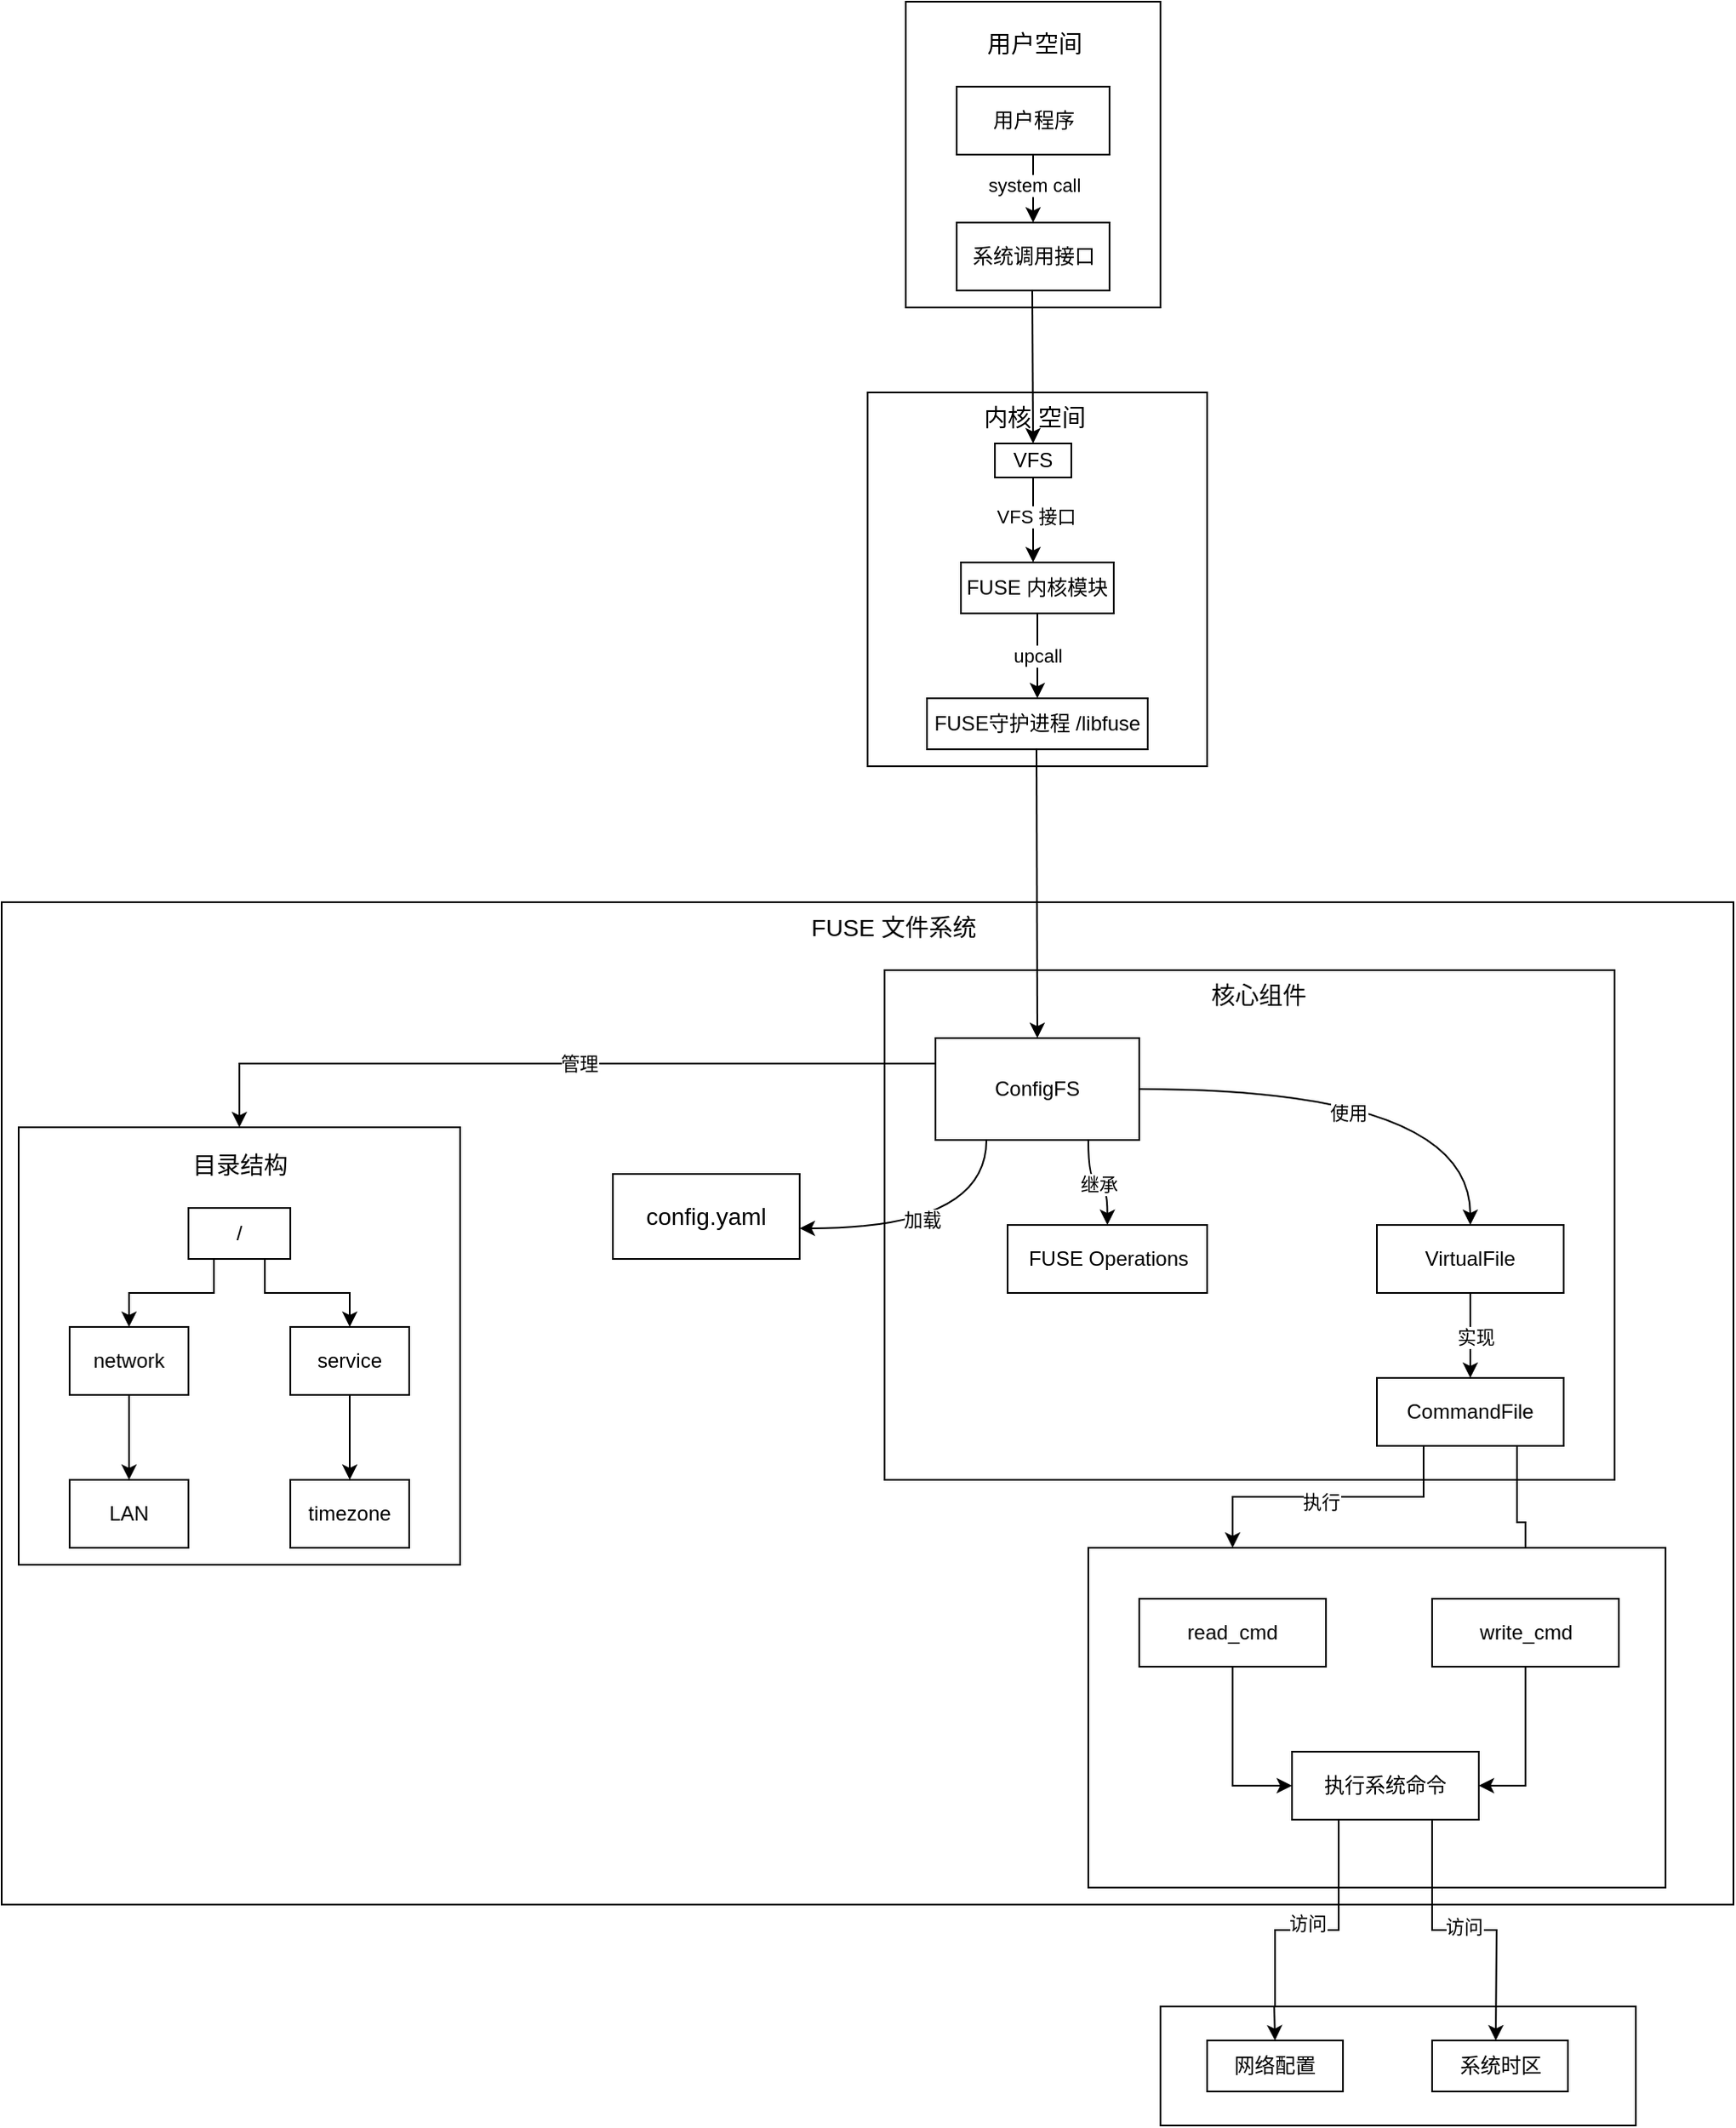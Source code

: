 <mxfile version="26.0.6" pages="2">
  <diagram name="第 1 页" id="SGtt7-OJMdf_N2xyrFZu">
    <mxGraphModel dx="1426" dy="783" grid="1" gridSize="10" guides="1" tooltips="1" connect="1" arrows="1" fold="1" page="1" pageScale="1" pageWidth="20000" pageHeight="15000" math="0" shadow="0">
      <root>
        <mxCell id="0" />
        <mxCell id="1" parent="0" />
        <mxCell id="IP_JxdHGJETqCByfs_0r-2" value="" style="rounded=0;whiteSpace=wrap;html=1;" vertex="1" parent="1">
          <mxGeometry x="872.5" y="270" width="150" height="180" as="geometry" />
        </mxCell>
        <mxCell id="IP_JxdHGJETqCByfs_0r-3" value="&lt;font style=&quot;font-size: 14px;&quot;&gt;用户空间&lt;/font&gt;" style="text;html=1;align=center;verticalAlign=middle;resizable=0;points=[];autosize=1;strokeColor=none;fillColor=none;" vertex="1" parent="1">
          <mxGeometry x="907.5" y="280" width="80" height="30" as="geometry" />
        </mxCell>
        <mxCell id="IP_JxdHGJETqCByfs_0r-11" value="" style="edgeStyle=orthogonalEdgeStyle;rounded=0;orthogonalLoop=1;jettySize=auto;html=1;" edge="1" parent="1" source="IP_JxdHGJETqCByfs_0r-5" target="IP_JxdHGJETqCByfs_0r-6">
          <mxGeometry relative="1" as="geometry" />
        </mxCell>
        <mxCell id="IP_JxdHGJETqCByfs_0r-12" value="system call" style="edgeLabel;html=1;align=center;verticalAlign=middle;resizable=0;points=[];" vertex="1" connectable="0" parent="IP_JxdHGJETqCByfs_0r-11">
          <mxGeometry x="-0.1" relative="1" as="geometry">
            <mxPoint as="offset" />
          </mxGeometry>
        </mxCell>
        <mxCell id="IP_JxdHGJETqCByfs_0r-5" value="用户程序" style="rounded=0;whiteSpace=wrap;html=1;" vertex="1" parent="1">
          <mxGeometry x="902.5" y="320" width="90" height="40" as="geometry" />
        </mxCell>
        <mxCell id="IP_JxdHGJETqCByfs_0r-6" value="系统调用接口" style="rounded=0;whiteSpace=wrap;html=1;" vertex="1" parent="1">
          <mxGeometry x="902.5" y="400" width="90" height="40" as="geometry" />
        </mxCell>
        <mxCell id="IP_JxdHGJETqCByfs_0r-14" value="" style="rounded=0;whiteSpace=wrap;html=1;" vertex="1" parent="1">
          <mxGeometry x="850" y="500" width="200" height="220" as="geometry" />
        </mxCell>
        <mxCell id="IP_JxdHGJETqCByfs_0r-15" value="&lt;font style=&quot;font-size: 14px;&quot;&gt;内核 空间&lt;/font&gt;" style="text;html=1;align=center;verticalAlign=middle;resizable=0;points=[];autosize=1;strokeColor=none;fillColor=none;" vertex="1" parent="1">
          <mxGeometry x="907.5" y="500" width="80" height="30" as="geometry" />
        </mxCell>
        <mxCell id="IP_JxdHGJETqCByfs_0r-18" value="" style="edgeStyle=orthogonalEdgeStyle;rounded=0;orthogonalLoop=1;jettySize=auto;html=1;" edge="1" parent="1" source="IP_JxdHGJETqCByfs_0r-16" target="IP_JxdHGJETqCByfs_0r-17">
          <mxGeometry relative="1" as="geometry">
            <Array as="points">
              <mxPoint x="948" y="600" />
              <mxPoint x="948" y="600" />
            </Array>
          </mxGeometry>
        </mxCell>
        <mxCell id="IP_JxdHGJETqCByfs_0r-19" value="VFS 接口" style="edgeLabel;html=1;align=center;verticalAlign=middle;resizable=0;points=[];" vertex="1" connectable="0" parent="IP_JxdHGJETqCByfs_0r-18">
          <mxGeometry x="-0.08" y="1" relative="1" as="geometry">
            <mxPoint as="offset" />
          </mxGeometry>
        </mxCell>
        <mxCell id="IP_JxdHGJETqCByfs_0r-16" value="VFS" style="rounded=0;whiteSpace=wrap;html=1;" vertex="1" parent="1">
          <mxGeometry x="925" y="530" width="45" height="20" as="geometry" />
        </mxCell>
        <mxCell id="IP_JxdHGJETqCByfs_0r-22" value="upcall" style="edgeStyle=orthogonalEdgeStyle;rounded=0;orthogonalLoop=1;jettySize=auto;html=1;" edge="1" parent="1" source="IP_JxdHGJETqCByfs_0r-17" target="IP_JxdHGJETqCByfs_0r-20">
          <mxGeometry relative="1" as="geometry" />
        </mxCell>
        <mxCell id="IP_JxdHGJETqCByfs_0r-17" value="FUSE 内核模块" style="rounded=0;whiteSpace=wrap;html=1;" vertex="1" parent="1">
          <mxGeometry x="905" y="600" width="90" height="30" as="geometry" />
        </mxCell>
        <mxCell id="IP_JxdHGJETqCByfs_0r-20" value="FUSE守护进程 /libfuse" style="rounded=0;whiteSpace=wrap;html=1;" vertex="1" parent="1">
          <mxGeometry x="885" y="680" width="130" height="30" as="geometry" />
        </mxCell>
        <mxCell id="IP_JxdHGJETqCByfs_0r-77" value="" style="endArrow=classic;html=1;rounded=0;elbow=vertical;entryX=0.5;entryY=0;entryDx=0;entryDy=0;" edge="1" parent="1" target="IP_JxdHGJETqCByfs_0r-16">
          <mxGeometry width="50" height="50" relative="1" as="geometry">
            <mxPoint x="947" y="440" as="sourcePoint" />
            <mxPoint x="947" y="520" as="targetPoint" />
          </mxGeometry>
        </mxCell>
        <mxCell id="WqmLfedw4mhr-eDDyOhO-1" value="" style="rounded=0;whiteSpace=wrap;html=1;" vertex="1" parent="1">
          <mxGeometry x="340" y="800" width="1020" height="590" as="geometry" />
        </mxCell>
        <mxCell id="WqmLfedw4mhr-eDDyOhO-2" style="edgeStyle=none;rounded=0;orthogonalLoop=1;jettySize=auto;html=1;exitX=0.25;exitY=0;exitDx=0;exitDy=0;elbow=vertical;" edge="1" parent="1" source="WqmLfedw4mhr-eDDyOhO-3" target="WqmLfedw4mhr-eDDyOhO-11">
          <mxGeometry relative="1" as="geometry" />
        </mxCell>
        <mxCell id="WqmLfedw4mhr-eDDyOhO-3" value="" style="rounded=0;whiteSpace=wrap;html=1;" vertex="1" parent="1">
          <mxGeometry x="860" y="840" width="430" height="300" as="geometry" />
        </mxCell>
        <mxCell id="WqmLfedw4mhr-eDDyOhO-4" value="&lt;span style=&quot;font-size: 14px;&quot;&gt;核心组件&lt;/span&gt;" style="text;html=1;align=center;verticalAlign=middle;resizable=0;points=[];autosize=1;strokeColor=none;fillColor=none;" vertex="1" parent="1">
          <mxGeometry x="1040" y="840" width="80" height="30" as="geometry" />
        </mxCell>
        <mxCell id="WqmLfedw4mhr-eDDyOhO-5" style="edgeStyle=orthogonalEdgeStyle;rounded=0;orthogonalLoop=1;jettySize=auto;html=1;exitX=0.75;exitY=1;exitDx=0;exitDy=0;curved=1;" edge="1" parent="1" source="WqmLfedw4mhr-eDDyOhO-11" target="WqmLfedw4mhr-eDDyOhO-12">
          <mxGeometry relative="1" as="geometry" />
        </mxCell>
        <mxCell id="WqmLfedw4mhr-eDDyOhO-6" value="继承" style="edgeLabel;html=1;align=center;verticalAlign=middle;resizable=0;points=[];" vertex="1" connectable="0" parent="WqmLfedw4mhr-eDDyOhO-5">
          <mxGeometry x="-0.044" y="-1" relative="1" as="geometry">
            <mxPoint x="1" as="offset" />
          </mxGeometry>
        </mxCell>
        <mxCell id="WqmLfedw4mhr-eDDyOhO-7" style="rounded=0;orthogonalLoop=1;jettySize=auto;html=1;edgeStyle=orthogonalEdgeStyle;elbow=vertical;curved=1;" edge="1" parent="1" source="WqmLfedw4mhr-eDDyOhO-11" target="WqmLfedw4mhr-eDDyOhO-15">
          <mxGeometry relative="1" as="geometry" />
        </mxCell>
        <mxCell id="WqmLfedw4mhr-eDDyOhO-8" value="使用" style="edgeLabel;html=1;align=center;verticalAlign=middle;resizable=0;points=[];" vertex="1" connectable="0" parent="WqmLfedw4mhr-eDDyOhO-7">
          <mxGeometry x="-0.11" y="-14" relative="1" as="geometry">
            <mxPoint as="offset" />
          </mxGeometry>
        </mxCell>
        <mxCell id="WqmLfedw4mhr-eDDyOhO-9" style="edgeStyle=orthogonalEdgeStyle;rounded=0;orthogonalLoop=1;jettySize=auto;html=1;exitX=0;exitY=0.25;exitDx=0;exitDy=0;entryX=0.5;entryY=0;entryDx=0;entryDy=0;elbow=vertical;" edge="1" parent="1" source="WqmLfedw4mhr-eDDyOhO-11" target="WqmLfedw4mhr-eDDyOhO-35">
          <mxGeometry relative="1" as="geometry" />
        </mxCell>
        <mxCell id="WqmLfedw4mhr-eDDyOhO-10" value="管理" style="edgeLabel;html=1;align=center;verticalAlign=middle;resizable=0;points=[];" vertex="1" connectable="0" parent="WqmLfedw4mhr-eDDyOhO-9">
          <mxGeometry x="0.073" relative="1" as="geometry">
            <mxPoint x="30" as="offset" />
          </mxGeometry>
        </mxCell>
        <mxCell id="WqmLfedw4mhr-eDDyOhO-11" value="ConfigFS" style="rounded=0;whiteSpace=wrap;html=1;" vertex="1" parent="1">
          <mxGeometry x="890" y="880" width="120" height="60" as="geometry" />
        </mxCell>
        <mxCell id="WqmLfedw4mhr-eDDyOhO-12" value="FUSE Operations" style="rounded=0;whiteSpace=wrap;html=1;" vertex="1" parent="1">
          <mxGeometry x="932.5" y="990" width="117.5" height="40" as="geometry" />
        </mxCell>
        <mxCell id="WqmLfedw4mhr-eDDyOhO-13" style="edgeStyle=orthogonalEdgeStyle;rounded=0;orthogonalLoop=1;jettySize=auto;html=1;exitX=0.5;exitY=1;exitDx=0;exitDy=0;entryX=0.5;entryY=0;entryDx=0;entryDy=0;" edge="1" parent="1" source="WqmLfedw4mhr-eDDyOhO-15" target="WqmLfedw4mhr-eDDyOhO-16">
          <mxGeometry relative="1" as="geometry" />
        </mxCell>
        <mxCell id="WqmLfedw4mhr-eDDyOhO-14" value="实现" style="edgeLabel;html=1;align=center;verticalAlign=middle;resizable=0;points=[];" vertex="1" connectable="0" parent="WqmLfedw4mhr-eDDyOhO-13">
          <mxGeometry x="0.04" y="3" relative="1" as="geometry">
            <mxPoint as="offset" />
          </mxGeometry>
        </mxCell>
        <mxCell id="WqmLfedw4mhr-eDDyOhO-15" value="VirtualFile" style="rounded=0;whiteSpace=wrap;html=1;" vertex="1" parent="1">
          <mxGeometry x="1150" y="990" width="110" height="40" as="geometry" />
        </mxCell>
        <mxCell id="WqmLfedw4mhr-eDDyOhO-53" style="edgeStyle=orthogonalEdgeStyle;rounded=0;orthogonalLoop=1;jettySize=auto;html=1;exitX=0.25;exitY=1;exitDx=0;exitDy=0;entryX=0.25;entryY=0;entryDx=0;entryDy=0;elbow=vertical;" edge="1" parent="1" source="WqmLfedw4mhr-eDDyOhO-16" target="WqmLfedw4mhr-eDDyOhO-21">
          <mxGeometry relative="1" as="geometry" />
        </mxCell>
        <mxCell id="WqmLfedw4mhr-eDDyOhO-54" value="执行" style="edgeLabel;html=1;align=center;verticalAlign=middle;resizable=0;points=[];" vertex="1" connectable="0" parent="WqmLfedw4mhr-eDDyOhO-53">
          <mxGeometry x="0.061" y="3" relative="1" as="geometry">
            <mxPoint x="1" as="offset" />
          </mxGeometry>
        </mxCell>
        <mxCell id="WqmLfedw4mhr-eDDyOhO-56" style="edgeStyle=orthogonalEdgeStyle;rounded=0;orthogonalLoop=1;jettySize=auto;html=1;exitX=0.75;exitY=1;exitDx=0;exitDy=0;elbow=vertical;" edge="1" parent="1" source="WqmLfedw4mhr-eDDyOhO-16" target="WqmLfedw4mhr-eDDyOhO-25">
          <mxGeometry relative="1" as="geometry" />
        </mxCell>
        <mxCell id="WqmLfedw4mhr-eDDyOhO-16" value="CommandFile" style="rounded=0;whiteSpace=wrap;html=1;" vertex="1" parent="1">
          <mxGeometry x="1150" y="1080" width="110" height="40" as="geometry" />
        </mxCell>
        <mxCell id="WqmLfedw4mhr-eDDyOhO-17" value="&lt;font style=&quot;font-size: 14px;&quot;&gt;config.yaml&lt;/font&gt;" style="rounded=0;whiteSpace=wrap;html=1;" vertex="1" parent="1">
          <mxGeometry x="700" y="960" width="110" height="50" as="geometry" />
        </mxCell>
        <mxCell id="WqmLfedw4mhr-eDDyOhO-18" style="edgeStyle=orthogonalEdgeStyle;rounded=0;orthogonalLoop=1;jettySize=auto;html=1;exitX=0.25;exitY=1;exitDx=0;exitDy=0;entryX=1;entryY=0.64;entryDx=0;entryDy=0;entryPerimeter=0;curved=1;" edge="1" parent="1" source="WqmLfedw4mhr-eDDyOhO-11" target="WqmLfedw4mhr-eDDyOhO-17">
          <mxGeometry relative="1" as="geometry" />
        </mxCell>
        <mxCell id="WqmLfedw4mhr-eDDyOhO-19" value="加载" style="edgeLabel;html=1;align=center;verticalAlign=middle;resizable=0;points=[];" vertex="1" connectable="0" parent="WqmLfedw4mhr-eDDyOhO-18">
          <mxGeometry x="0.11" y="-5" relative="1" as="geometry">
            <mxPoint as="offset" />
          </mxGeometry>
        </mxCell>
        <mxCell id="WqmLfedw4mhr-eDDyOhO-20" style="edgeStyle=none;rounded=0;orthogonalLoop=1;jettySize=auto;html=1;exitX=0.25;exitY=0;exitDx=0;exitDy=0;elbow=vertical;" edge="1" parent="1" source="WqmLfedw4mhr-eDDyOhO-3" target="WqmLfedw4mhr-eDDyOhO-3">
          <mxGeometry relative="1" as="geometry" />
        </mxCell>
        <mxCell id="WqmLfedw4mhr-eDDyOhO-21" value="" style="rounded=0;whiteSpace=wrap;html=1;" vertex="1" parent="1">
          <mxGeometry x="980" y="1180" width="340" height="200" as="geometry" />
        </mxCell>
        <mxCell id="WqmLfedw4mhr-eDDyOhO-22" style="edgeStyle=orthogonalEdgeStyle;rounded=0;orthogonalLoop=1;jettySize=auto;html=1;exitX=0.5;exitY=1;exitDx=0;exitDy=0;entryX=0;entryY=0.5;entryDx=0;entryDy=0;elbow=vertical;" edge="1" parent="1" source="WqmLfedw4mhr-eDDyOhO-23" target="WqmLfedw4mhr-eDDyOhO-28">
          <mxGeometry relative="1" as="geometry" />
        </mxCell>
        <mxCell id="WqmLfedw4mhr-eDDyOhO-23" value="read_cmd" style="rounded=0;whiteSpace=wrap;html=1;" vertex="1" parent="1">
          <mxGeometry x="1010" y="1210" width="110" height="40" as="geometry" />
        </mxCell>
        <mxCell id="WqmLfedw4mhr-eDDyOhO-24" style="edgeStyle=orthogonalEdgeStyle;rounded=0;orthogonalLoop=1;jettySize=auto;html=1;entryX=1;entryY=0.5;entryDx=0;entryDy=0;elbow=vertical;" edge="1" parent="1" source="WqmLfedw4mhr-eDDyOhO-25" target="WqmLfedw4mhr-eDDyOhO-28">
          <mxGeometry relative="1" as="geometry" />
        </mxCell>
        <mxCell id="WqmLfedw4mhr-eDDyOhO-25" value="write_cmd" style="rounded=0;whiteSpace=wrap;html=1;" vertex="1" parent="1">
          <mxGeometry x="1182.5" y="1210" width="110" height="40" as="geometry" />
        </mxCell>
        <mxCell id="WqmLfedw4mhr-eDDyOhO-26" style="edgeStyle=orthogonalEdgeStyle;rounded=0;orthogonalLoop=1;jettySize=auto;html=1;exitX=0.25;exitY=1;exitDx=0;exitDy=0;entryX=0.5;entryY=0;entryDx=0;entryDy=0;elbow=vertical;" edge="1" parent="1">
          <mxGeometry relative="1" as="geometry">
            <mxPoint x="1127.5" y="1340" as="sourcePoint" />
            <mxPoint x="1090" y="1470" as="targetPoint" />
            <Array as="points">
              <mxPoint x="1128" y="1405" />
              <mxPoint x="1090" y="1405" />
            </Array>
          </mxGeometry>
        </mxCell>
        <mxCell id="WqmLfedw4mhr-eDDyOhO-27" value="访问" style="edgeLabel;html=1;align=center;verticalAlign=middle;resizable=0;points=[];" vertex="1" connectable="0" parent="WqmLfedw4mhr-eDDyOhO-26">
          <mxGeometry x="0.009" y="-4" relative="1" as="geometry">
            <mxPoint x="1" as="offset" />
          </mxGeometry>
        </mxCell>
        <mxCell id="WqmLfedw4mhr-eDDyOhO-28" value="执行系统命令" style="rounded=0;whiteSpace=wrap;html=1;" vertex="1" parent="1">
          <mxGeometry x="1100" y="1300" width="110" height="40" as="geometry" />
        </mxCell>
        <mxCell id="WqmLfedw4mhr-eDDyOhO-29" value="" style="rounded=0;whiteSpace=wrap;html=1;" vertex="1" parent="1">
          <mxGeometry x="1022.5" y="1450" width="280" height="70" as="geometry" />
        </mxCell>
        <mxCell id="WqmLfedw4mhr-eDDyOhO-30" value="网络配置" style="rounded=0;whiteSpace=wrap;html=1;" vertex="1" parent="1">
          <mxGeometry x="1050" y="1470" width="80" height="30" as="geometry" />
        </mxCell>
        <mxCell id="WqmLfedw4mhr-eDDyOhO-31" value="系统时区" style="rounded=0;whiteSpace=wrap;html=1;" vertex="1" parent="1">
          <mxGeometry x="1182.5" y="1470" width="80" height="30" as="geometry" />
        </mxCell>
        <mxCell id="WqmLfedw4mhr-eDDyOhO-32" style="edgeStyle=orthogonalEdgeStyle;rounded=0;orthogonalLoop=1;jettySize=auto;html=1;exitX=0.75;exitY=1;exitDx=0;exitDy=0;entryX=0.277;entryY=0.286;entryDx=0;entryDy=0;entryPerimeter=0;elbow=vertical;" edge="1" parent="1" source="WqmLfedw4mhr-eDDyOhO-28">
          <mxGeometry relative="1" as="geometry">
            <mxPoint x="1248" y="1340" as="sourcePoint" />
            <mxPoint x="1220" y="1470" as="targetPoint" />
          </mxGeometry>
        </mxCell>
        <mxCell id="WqmLfedw4mhr-eDDyOhO-33" value="访问" style="edgeLabel;html=1;align=center;verticalAlign=middle;resizable=0;points=[];" vertex="1" connectable="0" parent="WqmLfedw4mhr-eDDyOhO-32">
          <mxGeometry x="-0.018" y="2" relative="1" as="geometry">
            <mxPoint x="1" as="offset" />
          </mxGeometry>
        </mxCell>
        <mxCell id="WqmLfedw4mhr-eDDyOhO-34" value="" style="endArrow=classic;html=1;rounded=0;elbow=vertical;" edge="1" parent="1">
          <mxGeometry width="50" height="50" relative="1" as="geometry">
            <mxPoint x="1089.5" y="1450" as="sourcePoint" />
            <mxPoint x="1090" y="1470" as="targetPoint" />
          </mxGeometry>
        </mxCell>
        <mxCell id="WqmLfedw4mhr-eDDyOhO-35" value="" style="rounded=0;whiteSpace=wrap;html=1;" vertex="1" parent="1">
          <mxGeometry x="350" y="932.5" width="260" height="257.5" as="geometry" />
        </mxCell>
        <mxCell id="WqmLfedw4mhr-eDDyOhO-36" value="&lt;span style=&quot;font-size: 14px;&quot;&gt;目录结构&lt;/span&gt;" style="text;html=1;align=center;verticalAlign=middle;resizable=0;points=[];autosize=1;strokeColor=none;fillColor=none;" vertex="1" parent="1">
          <mxGeometry x="440" y="940" width="80" height="30" as="geometry" />
        </mxCell>
        <mxCell id="WqmLfedw4mhr-eDDyOhO-37" style="edgeStyle=orthogonalEdgeStyle;rounded=0;orthogonalLoop=1;jettySize=auto;html=1;exitX=0.25;exitY=1;exitDx=0;exitDy=0;elbow=vertical;" edge="1" parent="1" source="WqmLfedw4mhr-eDDyOhO-39" target="WqmLfedw4mhr-eDDyOhO-41">
          <mxGeometry relative="1" as="geometry" />
        </mxCell>
        <mxCell id="WqmLfedw4mhr-eDDyOhO-38" style="edgeStyle=orthogonalEdgeStyle;rounded=0;orthogonalLoop=1;jettySize=auto;html=1;exitX=0.75;exitY=1;exitDx=0;exitDy=0;entryX=0.5;entryY=0;entryDx=0;entryDy=0;elbow=vertical;" edge="1" parent="1" source="WqmLfedw4mhr-eDDyOhO-39" target="WqmLfedw4mhr-eDDyOhO-43">
          <mxGeometry relative="1" as="geometry" />
        </mxCell>
        <mxCell id="WqmLfedw4mhr-eDDyOhO-39" value="/" style="rounded=0;whiteSpace=wrap;html=1;" vertex="1" parent="1">
          <mxGeometry x="450" y="980" width="60" height="30" as="geometry" />
        </mxCell>
        <mxCell id="WqmLfedw4mhr-eDDyOhO-40" style="edgeStyle=orthogonalEdgeStyle;rounded=0;orthogonalLoop=1;jettySize=auto;html=1;exitX=0.5;exitY=1;exitDx=0;exitDy=0;elbow=vertical;" edge="1" parent="1" source="WqmLfedw4mhr-eDDyOhO-41" target="WqmLfedw4mhr-eDDyOhO-44">
          <mxGeometry relative="1" as="geometry" />
        </mxCell>
        <mxCell id="WqmLfedw4mhr-eDDyOhO-41" value="network" style="rounded=0;whiteSpace=wrap;html=1;" vertex="1" parent="1">
          <mxGeometry x="380" y="1050" width="70" height="40" as="geometry" />
        </mxCell>
        <mxCell id="WqmLfedw4mhr-eDDyOhO-42" style="edgeStyle=orthogonalEdgeStyle;rounded=0;orthogonalLoop=1;jettySize=auto;html=1;exitX=0.5;exitY=1;exitDx=0;exitDy=0;elbow=vertical;" edge="1" parent="1" source="WqmLfedw4mhr-eDDyOhO-43" target="WqmLfedw4mhr-eDDyOhO-45">
          <mxGeometry relative="1" as="geometry" />
        </mxCell>
        <mxCell id="WqmLfedw4mhr-eDDyOhO-43" value="service" style="rounded=0;whiteSpace=wrap;html=1;" vertex="1" parent="1">
          <mxGeometry x="510" y="1050" width="70" height="40" as="geometry" />
        </mxCell>
        <mxCell id="WqmLfedw4mhr-eDDyOhO-44" value="LAN" style="rounded=0;whiteSpace=wrap;html=1;" vertex="1" parent="1">
          <mxGeometry x="380" y="1140" width="70" height="40" as="geometry" />
        </mxCell>
        <mxCell id="WqmLfedw4mhr-eDDyOhO-45" value="timezone" style="rounded=0;whiteSpace=wrap;html=1;" vertex="1" parent="1">
          <mxGeometry x="510" y="1140" width="70" height="40" as="geometry" />
        </mxCell>
        <mxCell id="WqmLfedw4mhr-eDDyOhO-46" value="&lt;span style=&quot;font-size: 14px;&quot;&gt;FUSE 文件系统&lt;/span&gt;" style="text;html=1;align=center;verticalAlign=middle;resizable=0;points=[];autosize=1;strokeColor=none;fillColor=none;" vertex="1" parent="1">
          <mxGeometry x="805" y="800" width="120" height="30" as="geometry" />
        </mxCell>
        <mxCell id="WqmLfedw4mhr-eDDyOhO-48" value="" style="endArrow=classic;html=1;rounded=0;elbow=vertical;entryX=0.5;entryY=0;entryDx=0;entryDy=0;" edge="1" parent="1" target="WqmLfedw4mhr-eDDyOhO-11">
          <mxGeometry width="50" height="50" relative="1" as="geometry">
            <mxPoint x="949.5" y="710" as="sourcePoint" />
            <mxPoint x="949.5" y="750" as="targetPoint" />
          </mxGeometry>
        </mxCell>
      </root>
    </mxGraphModel>
  </diagram>
  <diagram id="_9_qPz-8g7YEEqVQXZpP" name="第 2 页">
    <mxGraphModel dx="1426" dy="783" grid="1" gridSize="10" guides="1" tooltips="1" connect="1" arrows="1" fold="1" page="1" pageScale="1" pageWidth="20000" pageHeight="15000" math="0" shadow="0">
      <root>
        <mxCell id="0" />
        <mxCell id="1" parent="0" />
        <mxCell id="ssjPqu2jS7gnPc5ZwoL5-1" style="edgeStyle=none;rounded=0;orthogonalLoop=1;jettySize=auto;html=1;exitX=0.25;exitY=0;exitDx=0;exitDy=0;elbow=vertical;" edge="1" parent="1" source="ssjPqu2jS7gnPc5ZwoL5-2" target="ssjPqu2jS7gnPc5ZwoL5-10">
          <mxGeometry relative="1" as="geometry" />
        </mxCell>
        <mxCell id="ssjPqu2jS7gnPc5ZwoL5-2" value="" style="rounded=0;whiteSpace=wrap;html=1;" vertex="1" parent="1">
          <mxGeometry x="860" y="780" width="430" height="300" as="geometry" />
        </mxCell>
        <mxCell id="ssjPqu2jS7gnPc5ZwoL5-3" value="&lt;span style=&quot;font-size: 14px;&quot;&gt;核心组件&lt;/span&gt;" style="text;html=1;align=center;verticalAlign=middle;resizable=0;points=[];autosize=1;strokeColor=none;fillColor=none;" vertex="1" parent="1">
          <mxGeometry x="1040" y="780" width="80" height="30" as="geometry" />
        </mxCell>
        <mxCell id="ssjPqu2jS7gnPc5ZwoL5-4" style="edgeStyle=orthogonalEdgeStyle;rounded=0;orthogonalLoop=1;jettySize=auto;html=1;exitX=0.75;exitY=1;exitDx=0;exitDy=0;curved=1;" edge="1" parent="1" source="ssjPqu2jS7gnPc5ZwoL5-10" target="ssjPqu2jS7gnPc5ZwoL5-11">
          <mxGeometry relative="1" as="geometry" />
        </mxCell>
        <mxCell id="ssjPqu2jS7gnPc5ZwoL5-5" value="继承" style="edgeLabel;html=1;align=center;verticalAlign=middle;resizable=0;points=[];" vertex="1" connectable="0" parent="ssjPqu2jS7gnPc5ZwoL5-4">
          <mxGeometry x="-0.044" y="-1" relative="1" as="geometry">
            <mxPoint x="1" as="offset" />
          </mxGeometry>
        </mxCell>
        <mxCell id="ssjPqu2jS7gnPc5ZwoL5-6" style="rounded=0;orthogonalLoop=1;jettySize=auto;html=1;edgeStyle=orthogonalEdgeStyle;elbow=vertical;curved=1;" edge="1" parent="1" source="ssjPqu2jS7gnPc5ZwoL5-10" target="ssjPqu2jS7gnPc5ZwoL5-14">
          <mxGeometry relative="1" as="geometry" />
        </mxCell>
        <mxCell id="ssjPqu2jS7gnPc5ZwoL5-7" value="使用" style="edgeLabel;html=1;align=center;verticalAlign=middle;resizable=0;points=[];" vertex="1" connectable="0" parent="ssjPqu2jS7gnPc5ZwoL5-6">
          <mxGeometry x="-0.11" y="-14" relative="1" as="geometry">
            <mxPoint as="offset" />
          </mxGeometry>
        </mxCell>
        <mxCell id="ssjPqu2jS7gnPc5ZwoL5-8" style="edgeStyle=orthogonalEdgeStyle;rounded=0;orthogonalLoop=1;jettySize=auto;html=1;exitX=0;exitY=0.25;exitDx=0;exitDy=0;entryX=0.5;entryY=0;entryDx=0;entryDy=0;elbow=vertical;" edge="1" parent="1" source="ssjPqu2jS7gnPc5ZwoL5-10" target="ssjPqu2jS7gnPc5ZwoL5-34">
          <mxGeometry relative="1" as="geometry" />
        </mxCell>
        <mxCell id="ssjPqu2jS7gnPc5ZwoL5-9" value="管理" style="edgeLabel;html=1;align=center;verticalAlign=middle;resizable=0;points=[];" vertex="1" connectable="0" parent="ssjPqu2jS7gnPc5ZwoL5-8">
          <mxGeometry x="0.073" relative="1" as="geometry">
            <mxPoint x="30" as="offset" />
          </mxGeometry>
        </mxCell>
        <mxCell id="ssjPqu2jS7gnPc5ZwoL5-10" value="ConfigFS" style="rounded=0;whiteSpace=wrap;html=1;" vertex="1" parent="1">
          <mxGeometry x="890" y="820" width="120" height="60" as="geometry" />
        </mxCell>
        <mxCell id="ssjPqu2jS7gnPc5ZwoL5-11" value="FUSE Operations" style="rounded=0;whiteSpace=wrap;html=1;" vertex="1" parent="1">
          <mxGeometry x="932.5" y="930" width="117.5" height="40" as="geometry" />
        </mxCell>
        <mxCell id="ssjPqu2jS7gnPc5ZwoL5-12" style="edgeStyle=orthogonalEdgeStyle;rounded=0;orthogonalLoop=1;jettySize=auto;html=1;exitX=0.5;exitY=1;exitDx=0;exitDy=0;entryX=0.5;entryY=0;entryDx=0;entryDy=0;" edge="1" parent="1" source="ssjPqu2jS7gnPc5ZwoL5-14" target="ssjPqu2jS7gnPc5ZwoL5-15">
          <mxGeometry relative="1" as="geometry" />
        </mxCell>
        <mxCell id="ssjPqu2jS7gnPc5ZwoL5-13" value="实现" style="edgeLabel;html=1;align=center;verticalAlign=middle;resizable=0;points=[];" vertex="1" connectable="0" parent="ssjPqu2jS7gnPc5ZwoL5-12">
          <mxGeometry x="0.04" y="3" relative="1" as="geometry">
            <mxPoint as="offset" />
          </mxGeometry>
        </mxCell>
        <mxCell id="ssjPqu2jS7gnPc5ZwoL5-14" value="VirtualFile" style="rounded=0;whiteSpace=wrap;html=1;" vertex="1" parent="1">
          <mxGeometry x="1150" y="930" width="110" height="40" as="geometry" />
        </mxCell>
        <mxCell id="ssjPqu2jS7gnPc5ZwoL5-15" value="CommandFile" style="rounded=0;whiteSpace=wrap;html=1;" vertex="1" parent="1">
          <mxGeometry x="1150" y="1020" width="110" height="40" as="geometry" />
        </mxCell>
        <mxCell id="ssjPqu2jS7gnPc5ZwoL5-16" value="&lt;font style=&quot;font-size: 14px;&quot;&gt;config.yaml&lt;/font&gt;" style="rounded=0;whiteSpace=wrap;html=1;" vertex="1" parent="1">
          <mxGeometry x="700" y="900" width="110" height="50" as="geometry" />
        </mxCell>
        <mxCell id="ssjPqu2jS7gnPc5ZwoL5-17" style="edgeStyle=orthogonalEdgeStyle;rounded=0;orthogonalLoop=1;jettySize=auto;html=1;exitX=0.25;exitY=1;exitDx=0;exitDy=0;entryX=1;entryY=0.64;entryDx=0;entryDy=0;entryPerimeter=0;curved=1;" edge="1" parent="1" source="ssjPqu2jS7gnPc5ZwoL5-10" target="ssjPqu2jS7gnPc5ZwoL5-16">
          <mxGeometry relative="1" as="geometry" />
        </mxCell>
        <mxCell id="ssjPqu2jS7gnPc5ZwoL5-18" value="加载" style="edgeLabel;html=1;align=center;verticalAlign=middle;resizable=0;points=[];" vertex="1" connectable="0" parent="ssjPqu2jS7gnPc5ZwoL5-17">
          <mxGeometry x="0.11" y="-5" relative="1" as="geometry">
            <mxPoint as="offset" />
          </mxGeometry>
        </mxCell>
        <mxCell id="ssjPqu2jS7gnPc5ZwoL5-19" style="edgeStyle=none;rounded=0;orthogonalLoop=1;jettySize=auto;html=1;exitX=0.25;exitY=0;exitDx=0;exitDy=0;elbow=vertical;" edge="1" parent="1" source="ssjPqu2jS7gnPc5ZwoL5-2" target="ssjPqu2jS7gnPc5ZwoL5-2">
          <mxGeometry relative="1" as="geometry" />
        </mxCell>
        <mxCell id="ssjPqu2jS7gnPc5ZwoL5-20" value="" style="rounded=0;whiteSpace=wrap;html=1;" vertex="1" parent="1">
          <mxGeometry x="980" y="1120" width="340" height="200" as="geometry" />
        </mxCell>
        <mxCell id="ssjPqu2jS7gnPc5ZwoL5-21" style="edgeStyle=orthogonalEdgeStyle;rounded=0;orthogonalLoop=1;jettySize=auto;html=1;exitX=0.5;exitY=1;exitDx=0;exitDy=0;entryX=0;entryY=0.5;entryDx=0;entryDy=0;elbow=vertical;" edge="1" parent="1" source="ssjPqu2jS7gnPc5ZwoL5-22" target="ssjPqu2jS7gnPc5ZwoL5-27">
          <mxGeometry relative="1" as="geometry" />
        </mxCell>
        <mxCell id="ssjPqu2jS7gnPc5ZwoL5-22" value="read_cmd" style="rounded=0;whiteSpace=wrap;html=1;" vertex="1" parent="1">
          <mxGeometry x="1010" y="1150" width="110" height="40" as="geometry" />
        </mxCell>
        <mxCell id="ssjPqu2jS7gnPc5ZwoL5-23" style="edgeStyle=orthogonalEdgeStyle;rounded=0;orthogonalLoop=1;jettySize=auto;html=1;entryX=1;entryY=0.5;entryDx=0;entryDy=0;elbow=vertical;" edge="1" parent="1" source="ssjPqu2jS7gnPc5ZwoL5-24" target="ssjPqu2jS7gnPc5ZwoL5-27">
          <mxGeometry relative="1" as="geometry" />
        </mxCell>
        <mxCell id="ssjPqu2jS7gnPc5ZwoL5-24" value="write_cmd" style="rounded=0;whiteSpace=wrap;html=1;" vertex="1" parent="1">
          <mxGeometry x="1182.5" y="1150" width="110" height="40" as="geometry" />
        </mxCell>
        <mxCell id="ssjPqu2jS7gnPc5ZwoL5-25" style="edgeStyle=orthogonalEdgeStyle;rounded=0;orthogonalLoop=1;jettySize=auto;html=1;exitX=0.25;exitY=1;exitDx=0;exitDy=0;entryX=0.5;entryY=0;entryDx=0;entryDy=0;elbow=vertical;" edge="1" parent="1">
          <mxGeometry relative="1" as="geometry">
            <mxPoint x="1127.5" y="1280" as="sourcePoint" />
            <mxPoint x="1090" y="1410" as="targetPoint" />
            <Array as="points">
              <mxPoint x="1128" y="1345" />
              <mxPoint x="1090" y="1345" />
            </Array>
          </mxGeometry>
        </mxCell>
        <mxCell id="ssjPqu2jS7gnPc5ZwoL5-26" value="访问" style="edgeLabel;html=1;align=center;verticalAlign=middle;resizable=0;points=[];" vertex="1" connectable="0" parent="ssjPqu2jS7gnPc5ZwoL5-25">
          <mxGeometry x="0.009" y="-4" relative="1" as="geometry">
            <mxPoint x="1" as="offset" />
          </mxGeometry>
        </mxCell>
        <mxCell id="ssjPqu2jS7gnPc5ZwoL5-27" value="执行系统命令" style="rounded=0;whiteSpace=wrap;html=1;" vertex="1" parent="1">
          <mxGeometry x="1100" y="1240" width="110" height="40" as="geometry" />
        </mxCell>
        <mxCell id="ssjPqu2jS7gnPc5ZwoL5-28" value="" style="rounded=0;whiteSpace=wrap;html=1;" vertex="1" parent="1">
          <mxGeometry x="1022.5" y="1390" width="280" height="70" as="geometry" />
        </mxCell>
        <mxCell id="ssjPqu2jS7gnPc5ZwoL5-29" value="网络配置" style="rounded=0;whiteSpace=wrap;html=1;" vertex="1" parent="1">
          <mxGeometry x="1050" y="1410" width="80" height="30" as="geometry" />
        </mxCell>
        <mxCell id="ssjPqu2jS7gnPc5ZwoL5-30" value="系统时区" style="rounded=0;whiteSpace=wrap;html=1;" vertex="1" parent="1">
          <mxGeometry x="1182.5" y="1410" width="80" height="30" as="geometry" />
        </mxCell>
        <mxCell id="ssjPqu2jS7gnPc5ZwoL5-31" style="edgeStyle=orthogonalEdgeStyle;rounded=0;orthogonalLoop=1;jettySize=auto;html=1;exitX=0.75;exitY=1;exitDx=0;exitDy=0;entryX=0.277;entryY=0.286;entryDx=0;entryDy=0;entryPerimeter=0;elbow=vertical;" edge="1" parent="1" source="ssjPqu2jS7gnPc5ZwoL5-27">
          <mxGeometry relative="1" as="geometry">
            <mxPoint x="1248" y="1280" as="sourcePoint" />
            <mxPoint x="1220" y="1410" as="targetPoint" />
          </mxGeometry>
        </mxCell>
        <mxCell id="ssjPqu2jS7gnPc5ZwoL5-32" value="访问" style="edgeLabel;html=1;align=center;verticalAlign=middle;resizable=0;points=[];" vertex="1" connectable="0" parent="ssjPqu2jS7gnPc5ZwoL5-31">
          <mxGeometry x="-0.018" y="2" relative="1" as="geometry">
            <mxPoint x="1" as="offset" />
          </mxGeometry>
        </mxCell>
        <mxCell id="ssjPqu2jS7gnPc5ZwoL5-33" value="" style="endArrow=classic;html=1;rounded=0;elbow=vertical;" edge="1" parent="1">
          <mxGeometry width="50" height="50" relative="1" as="geometry">
            <mxPoint x="1089.5" y="1390" as="sourcePoint" />
            <mxPoint x="1090" y="1410" as="targetPoint" />
          </mxGeometry>
        </mxCell>
        <mxCell id="ssjPqu2jS7gnPc5ZwoL5-34" value="" style="rounded=0;whiteSpace=wrap;html=1;" vertex="1" parent="1">
          <mxGeometry x="350" y="872.5" width="260" height="257.5" as="geometry" />
        </mxCell>
        <mxCell id="ssjPqu2jS7gnPc5ZwoL5-35" value="&lt;span style=&quot;font-size: 14px;&quot;&gt;目录结构&lt;/span&gt;" style="text;html=1;align=center;verticalAlign=middle;resizable=0;points=[];autosize=1;strokeColor=none;fillColor=none;" vertex="1" parent="1">
          <mxGeometry x="440" y="880" width="80" height="30" as="geometry" />
        </mxCell>
        <mxCell id="ssjPqu2jS7gnPc5ZwoL5-36" style="edgeStyle=orthogonalEdgeStyle;rounded=0;orthogonalLoop=1;jettySize=auto;html=1;exitX=0.25;exitY=1;exitDx=0;exitDy=0;elbow=vertical;" edge="1" parent="1" source="ssjPqu2jS7gnPc5ZwoL5-38" target="ssjPqu2jS7gnPc5ZwoL5-40">
          <mxGeometry relative="1" as="geometry" />
        </mxCell>
        <mxCell id="ssjPqu2jS7gnPc5ZwoL5-37" style="edgeStyle=orthogonalEdgeStyle;rounded=0;orthogonalLoop=1;jettySize=auto;html=1;exitX=0.75;exitY=1;exitDx=0;exitDy=0;entryX=0.5;entryY=0;entryDx=0;entryDy=0;elbow=vertical;" edge="1" parent="1" source="ssjPqu2jS7gnPc5ZwoL5-38" target="ssjPqu2jS7gnPc5ZwoL5-42">
          <mxGeometry relative="1" as="geometry" />
        </mxCell>
        <mxCell id="ssjPqu2jS7gnPc5ZwoL5-38" value="/" style="rounded=0;whiteSpace=wrap;html=1;" vertex="1" parent="1">
          <mxGeometry x="450" y="920" width="60" height="30" as="geometry" />
        </mxCell>
        <mxCell id="ssjPqu2jS7gnPc5ZwoL5-39" style="edgeStyle=orthogonalEdgeStyle;rounded=0;orthogonalLoop=1;jettySize=auto;html=1;exitX=0.5;exitY=1;exitDx=0;exitDy=0;elbow=vertical;" edge="1" parent="1" source="ssjPqu2jS7gnPc5ZwoL5-40" target="ssjPqu2jS7gnPc5ZwoL5-43">
          <mxGeometry relative="1" as="geometry" />
        </mxCell>
        <mxCell id="ssjPqu2jS7gnPc5ZwoL5-40" value="network" style="rounded=0;whiteSpace=wrap;html=1;" vertex="1" parent="1">
          <mxGeometry x="380" y="990" width="70" height="40" as="geometry" />
        </mxCell>
        <mxCell id="ssjPqu2jS7gnPc5ZwoL5-41" style="edgeStyle=orthogonalEdgeStyle;rounded=0;orthogonalLoop=1;jettySize=auto;html=1;exitX=0.5;exitY=1;exitDx=0;exitDy=0;elbow=vertical;" edge="1" parent="1" source="ssjPqu2jS7gnPc5ZwoL5-42" target="ssjPqu2jS7gnPc5ZwoL5-44">
          <mxGeometry relative="1" as="geometry" />
        </mxCell>
        <mxCell id="ssjPqu2jS7gnPc5ZwoL5-42" value="service" style="rounded=0;whiteSpace=wrap;html=1;" vertex="1" parent="1">
          <mxGeometry x="510" y="990" width="70" height="40" as="geometry" />
        </mxCell>
        <mxCell id="ssjPqu2jS7gnPc5ZwoL5-43" value="LAN" style="rounded=0;whiteSpace=wrap;html=1;" vertex="1" parent="1">
          <mxGeometry x="380" y="1080" width="70" height="40" as="geometry" />
        </mxCell>
        <mxCell id="ssjPqu2jS7gnPc5ZwoL5-44" value="timezone" style="rounded=0;whiteSpace=wrap;html=1;" vertex="1" parent="1">
          <mxGeometry x="510" y="1080" width="70" height="40" as="geometry" />
        </mxCell>
      </root>
    </mxGraphModel>
  </diagram>
</mxfile>
